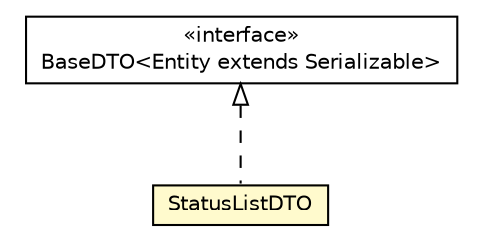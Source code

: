 #!/usr/local/bin/dot
#
# Class diagram 
# Generated by UMLGraph version 5.1 (http://www.umlgraph.org/)
#

digraph G {
	edge [fontname="Helvetica",fontsize=10,labelfontname="Helvetica",labelfontsize=10];
	node [fontname="Helvetica",fontsize=10,shape=plaintext];
	nodesep=0.25;
	ranksep=0.5;
	// cn.edu.uestc.acmicpc.db.dto.impl.status.StatusListDTO
	c8728 [label=<<table title="cn.edu.uestc.acmicpc.db.dto.impl.status.StatusListDTO" border="0" cellborder="1" cellspacing="0" cellpadding="2" port="p" bgcolor="lemonChiffon" href="./StatusListDTO.html">
		<tr><td><table border="0" cellspacing="0" cellpadding="1">
<tr><td align="center" balign="center"> StatusListDTO </td></tr>
		</table></td></tr>
		</table>>, fontname="Helvetica", fontcolor="black", fontsize=10.0];
	// cn.edu.uestc.acmicpc.db.dto.base.BaseDTO<Entity extends java.io.Serializable>
	c8789 [label=<<table title="cn.edu.uestc.acmicpc.db.dto.base.BaseDTO" border="0" cellborder="1" cellspacing="0" cellpadding="2" port="p" href="../../base/BaseDTO.html">
		<tr><td><table border="0" cellspacing="0" cellpadding="1">
<tr><td align="center" balign="center"> &#171;interface&#187; </td></tr>
<tr><td align="center" balign="center"> BaseDTO&lt;Entity extends Serializable&gt; </td></tr>
		</table></td></tr>
		</table>>, fontname="Helvetica", fontcolor="black", fontsize=10.0];
	//cn.edu.uestc.acmicpc.db.dto.impl.status.StatusListDTO implements cn.edu.uestc.acmicpc.db.dto.base.BaseDTO<Entity extends java.io.Serializable>
	c8789:p -> c8728:p [dir=back,arrowtail=empty,style=dashed];
}

